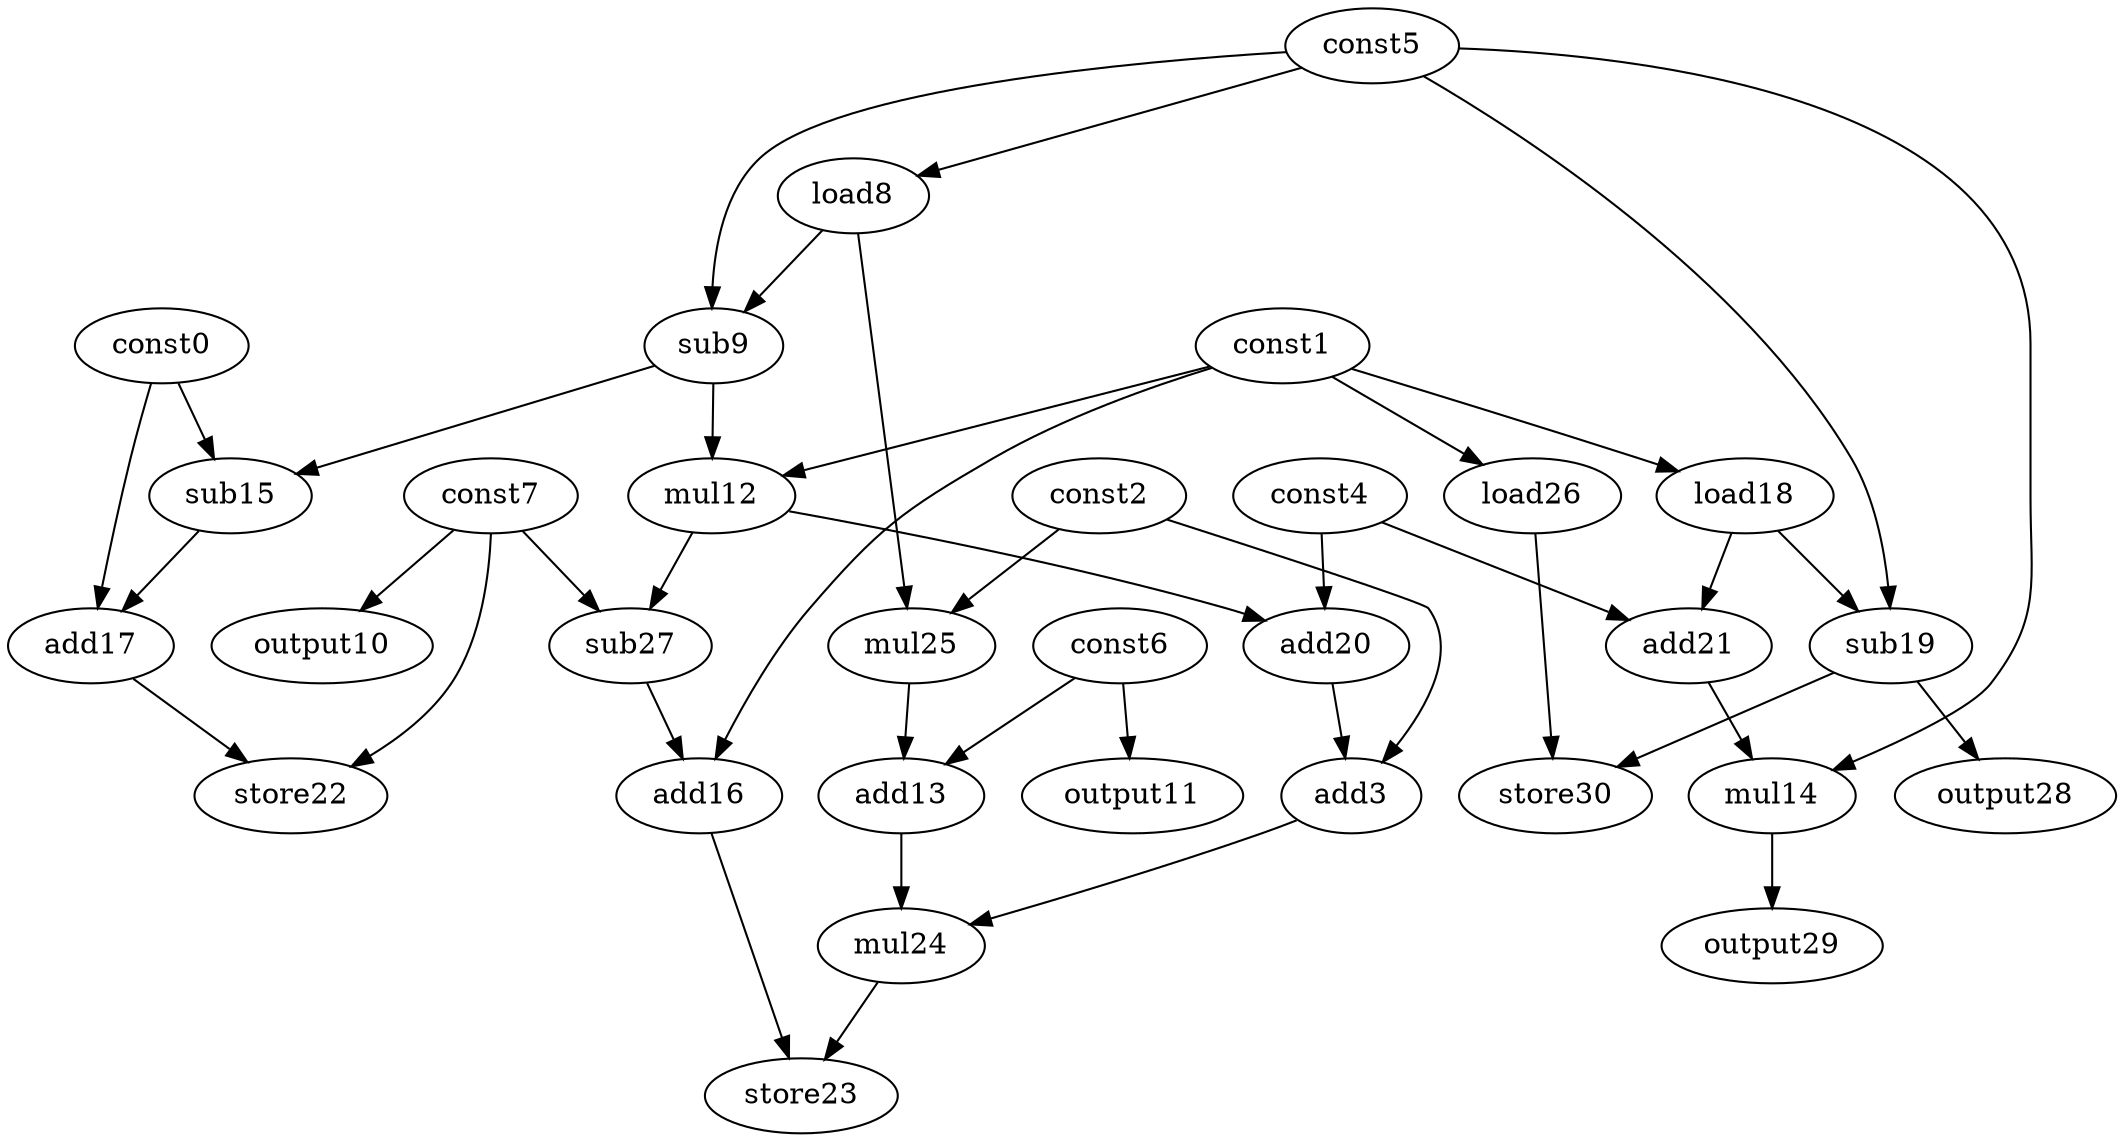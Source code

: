 digraph G { 
const0[opcode=const]; 
const1[opcode=const]; 
const2[opcode=const]; 
add3[opcode=add]; 
const4[opcode=const]; 
const5[opcode=const]; 
const6[opcode=const]; 
const7[opcode=const]; 
load8[opcode=load]; 
sub9[opcode=sub]; 
output10[opcode=output]; 
output11[opcode=output]; 
mul12[opcode=mul]; 
add13[opcode=add]; 
mul14[opcode=mul]; 
sub15[opcode=sub]; 
add16[opcode=add]; 
add17[opcode=add]; 
load18[opcode=load]; 
sub19[opcode=sub]; 
add20[opcode=add]; 
add21[opcode=add]; 
store22[opcode=store]; 
store23[opcode=store]; 
mul24[opcode=mul]; 
mul25[opcode=mul]; 
load26[opcode=load]; 
sub27[opcode=sub]; 
output28[opcode=output]; 
output29[opcode=output]; 
store30[opcode=store]; 
const5->load8[operand=0];
const7->output10[operand=0];
const6->output11[operand=0];
const1->load18[operand=0];
const1->load26[operand=0];
load8->sub9[operand=0];
const5->sub9[operand=1];
load18->sub19[operand=0];
const5->sub19[operand=1];
load18->add21[operand=0];
const4->add21[operand=1];
load8->mul25[operand=0];
const2->mul25[operand=1];
const1->mul12[operand=0];
sub9->mul12[operand=1];
mul25->add13[operand=0];
const6->add13[operand=1];
add21->mul14[operand=0];
const5->mul14[operand=1];
const0->sub15[operand=0];
sub9->sub15[operand=1];
sub19->output28[operand=0];
load26->store30[operand=0];
sub19->store30[operand=1];
const0->add17[operand=0];
sub15->add17[operand=1];
mul12->add20[operand=0];
const4->add20[operand=1];
mul12->sub27[operand=0];
const7->sub27[operand=1];
mul14->output29[operand=0];
const2->add3[operand=0];
add20->add3[operand=1];
const1->add16[operand=0];
sub27->add16[operand=1];
add17->store22[operand=0];
const7->store22[operand=1];
add3->mul24[operand=0];
add13->mul24[operand=1];
add16->store23[operand=0];
mul24->store23[operand=1];
}
